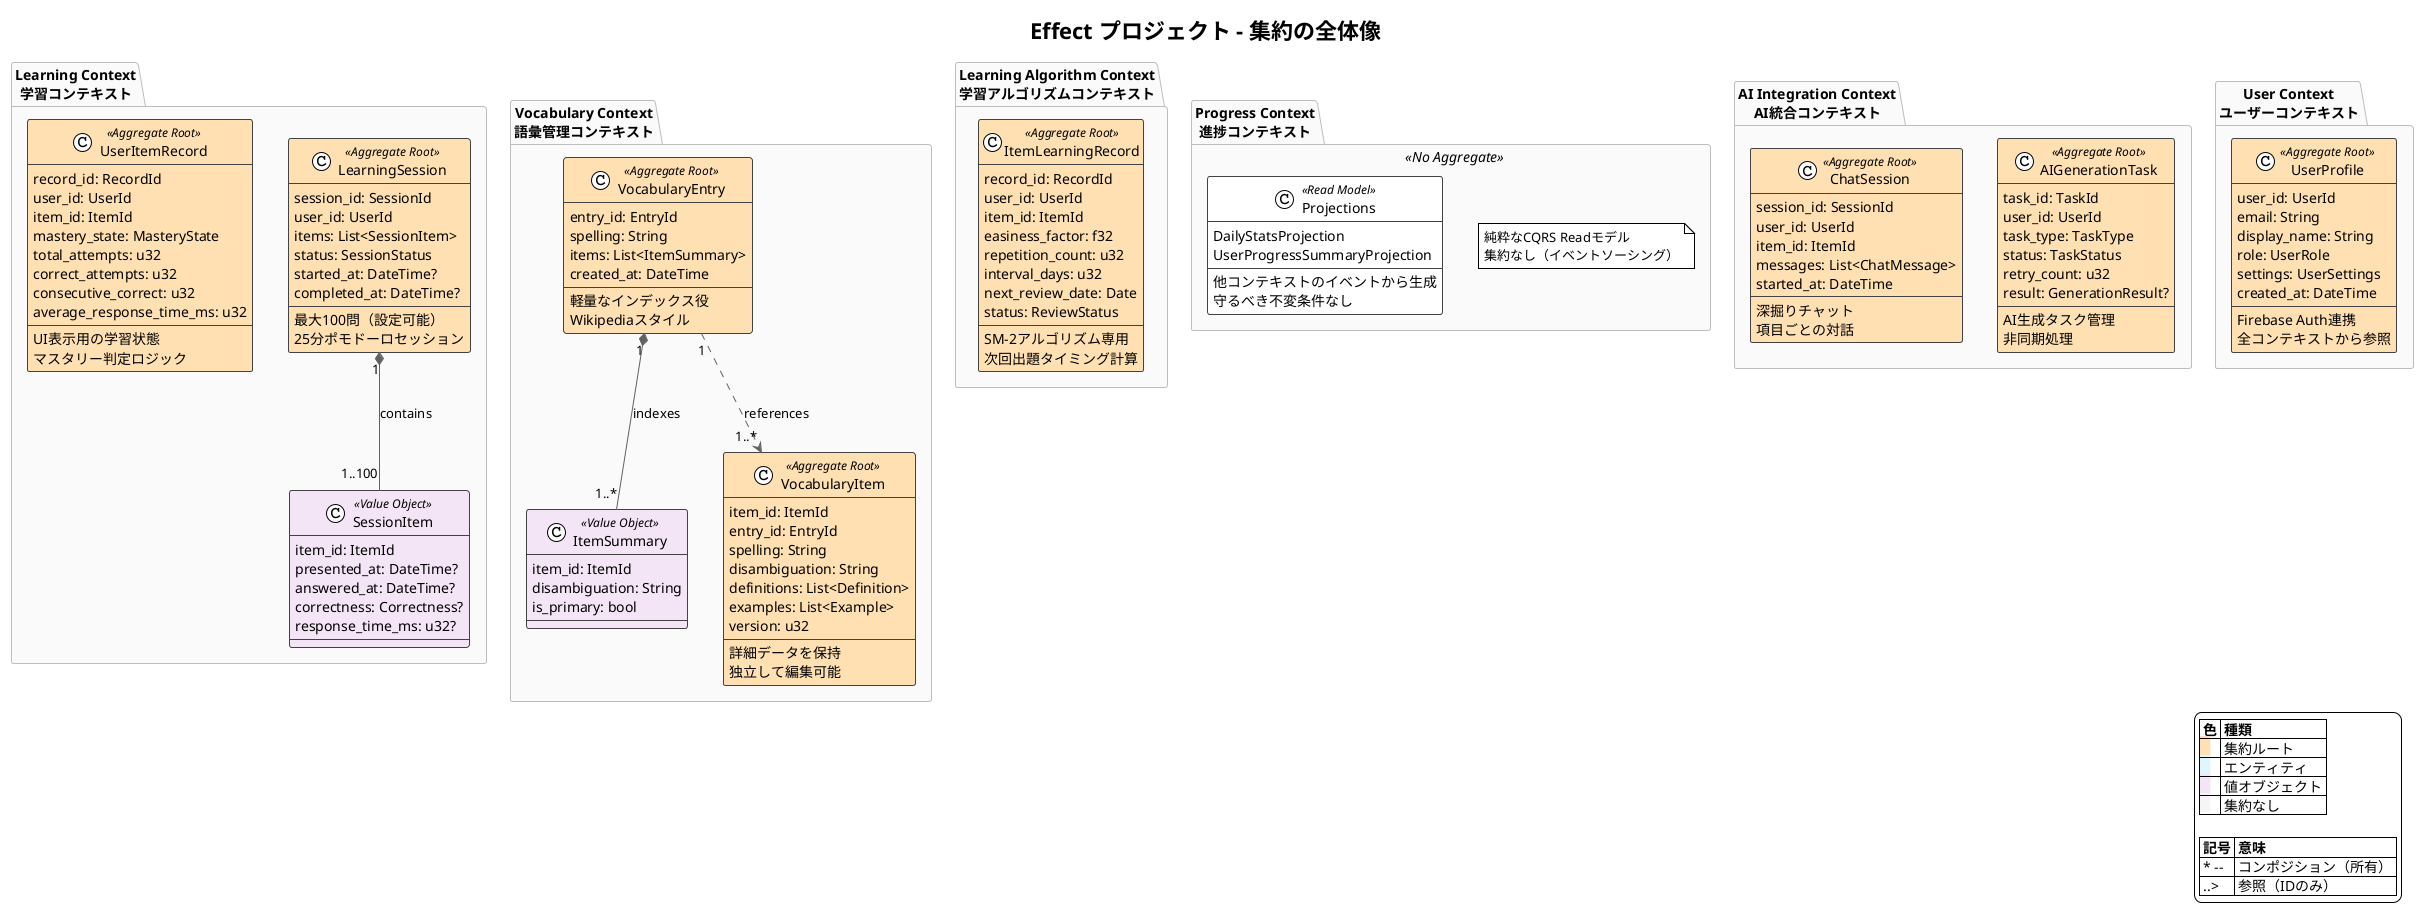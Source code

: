 @startuml aggregate-overview
!theme plain
title Effect プロジェクト - 集約の全体像

' カラー定義
!define AGGREGATE_COLOR #FFE0B2
!define ENTITY_COLOR #E1F5FE
!define VALUE_OBJECT_COLOR #F3E5F5
!define NO_AGGREGATE_COLOR #F5F5F5

' スタイル定義
skinparam class {
  BackgroundColor<<Aggregate Root>> AGGREGATE_COLOR
  BackgroundColor<<Entity>> ENTITY_COLOR
  BackgroundColor<<Value Object>> VALUE_OBJECT_COLOR
  BackgroundColor<<No Aggregate>> NO_AGGREGATE_COLOR
  BorderColor #424242
  ArrowColor #616161
}

skinparam package {
  BackgroundColor #FAFAFA
  BorderColor #BDBDBD
  FontSize 14
}

' Learning Context
package "Learning Context\n学習コンテキスト" {
  class LearningSession <<Aggregate Root>> {
    session_id: SessionId
    user_id: UserId
    items: List<SessionItem>
    status: SessionStatus
    started_at: DateTime?
    completed_at: DateTime?
    --
    最大100問（設定可能）
    25分ポモドーロセッション
  }
  
  class SessionItem <<Value Object>> {
    item_id: ItemId
    presented_at: DateTime?
    answered_at: DateTime?
    correctness: Correctness?
    response_time_ms: u32?
  }
  
  class UserItemRecord <<Aggregate Root>> {
    record_id: RecordId
    user_id: UserId
    item_id: ItemId
    mastery_state: MasteryState
    total_attempts: u32
    correct_attempts: u32
    consecutive_correct: u32
    average_response_time_ms: u32
    --
    UI表示用の学習状態
    マスタリー判定ロジック
  }
  
  LearningSession "1" *-- "1..100" SessionItem : contains
}

' Vocabulary Context
package "Vocabulary Context\n語彙管理コンテキスト" {
  class VocabularyEntry <<Aggregate Root>> {
    entry_id: EntryId
    spelling: String
    items: List<ItemSummary>
    created_at: DateTime
    --
    軽量なインデックス役
    Wikipediaスタイル
  }
  
  class ItemSummary <<Value Object>> {
    item_id: ItemId
    disambiguation: String
    is_primary: bool
  }
  
  class VocabularyItem <<Aggregate Root>> {
    item_id: ItemId
    entry_id: EntryId
    spelling: String
    disambiguation: String
    definitions: List<Definition>
    examples: List<Example>
    version: u32
    --
    詳細データを保持
    独立して編集可能
  }
  
  VocabularyEntry "1" *-- "1..*" ItemSummary : indexes
  VocabularyEntry "1" ..> "1..*" VocabularyItem : references
}

' Learning Algorithm Context
package "Learning Algorithm Context\n学習アルゴリズムコンテキスト" {
  class ItemLearningRecord <<Aggregate Root>> {
    record_id: RecordId
    user_id: UserId
    item_id: ItemId
    easiness_factor: f32
    repetition_count: u32
    interval_days: u32
    next_review_date: Date
    status: ReviewStatus
    --
    SM-2アルゴリズム専用
    次回出題タイミング計算
  }
}

' Progress Context
package "Progress Context\n進捗コンテキスト" <<No Aggregate>> {
  note "純粋なCQRS Readモデル\n集約なし（イベントソーシング）" as N1
  
  class Projections <<Read Model>> {
    DailyStatsProjection
    UserProgressSummaryProjection
    --
    他コンテキストのイベントから生成
    守るべき不変条件なし
  }
}

' AI Integration Context
package "AI Integration Context\nAI統合コンテキスト" {
  class AIGenerationTask <<Aggregate Root>> {
    task_id: TaskId
    user_id: UserId
    task_type: TaskType
    status: TaskStatus
    retry_count: u32
    result: GenerationResult?
    --
    AI生成タスク管理
    非同期処理
  }
  
  class ChatSession <<Aggregate Root>> {
    session_id: SessionId
    user_id: UserId
    item_id: ItemId
    messages: List<ChatMessage>
    started_at: DateTime
    --
    深掘りチャット
    項目ごとの対話
  }
}

' User Context
package "User Context\nユーザーコンテキスト" {
  class UserProfile <<Aggregate Root>> {
    user_id: UserId
    email: String
    display_name: String
    role: UserRole
    settings: UserSettings
    created_at: DateTime
    --
    Firebase Auth連携
    全コンテキストから参照
  }
}

' 凡例
legend right
  |= 色 |= 種類 |
  |<back:AGGREGATE_COLOR>   </back>| 集約ルート |
  |<back:ENTITY_COLOR>   </back>| エンティティ |
  |<back:VALUE_OBJECT_COLOR>   </back>| 値オブジェクト |
  |<back:NO_AGGREGATE_COLOR>   </back>| 集約なし |
  
  |= 記号 |= 意味 |
  | * -- | コンポジション（所有） |
  | ..> | 参照（IDのみ） |
endlegend

@enduml